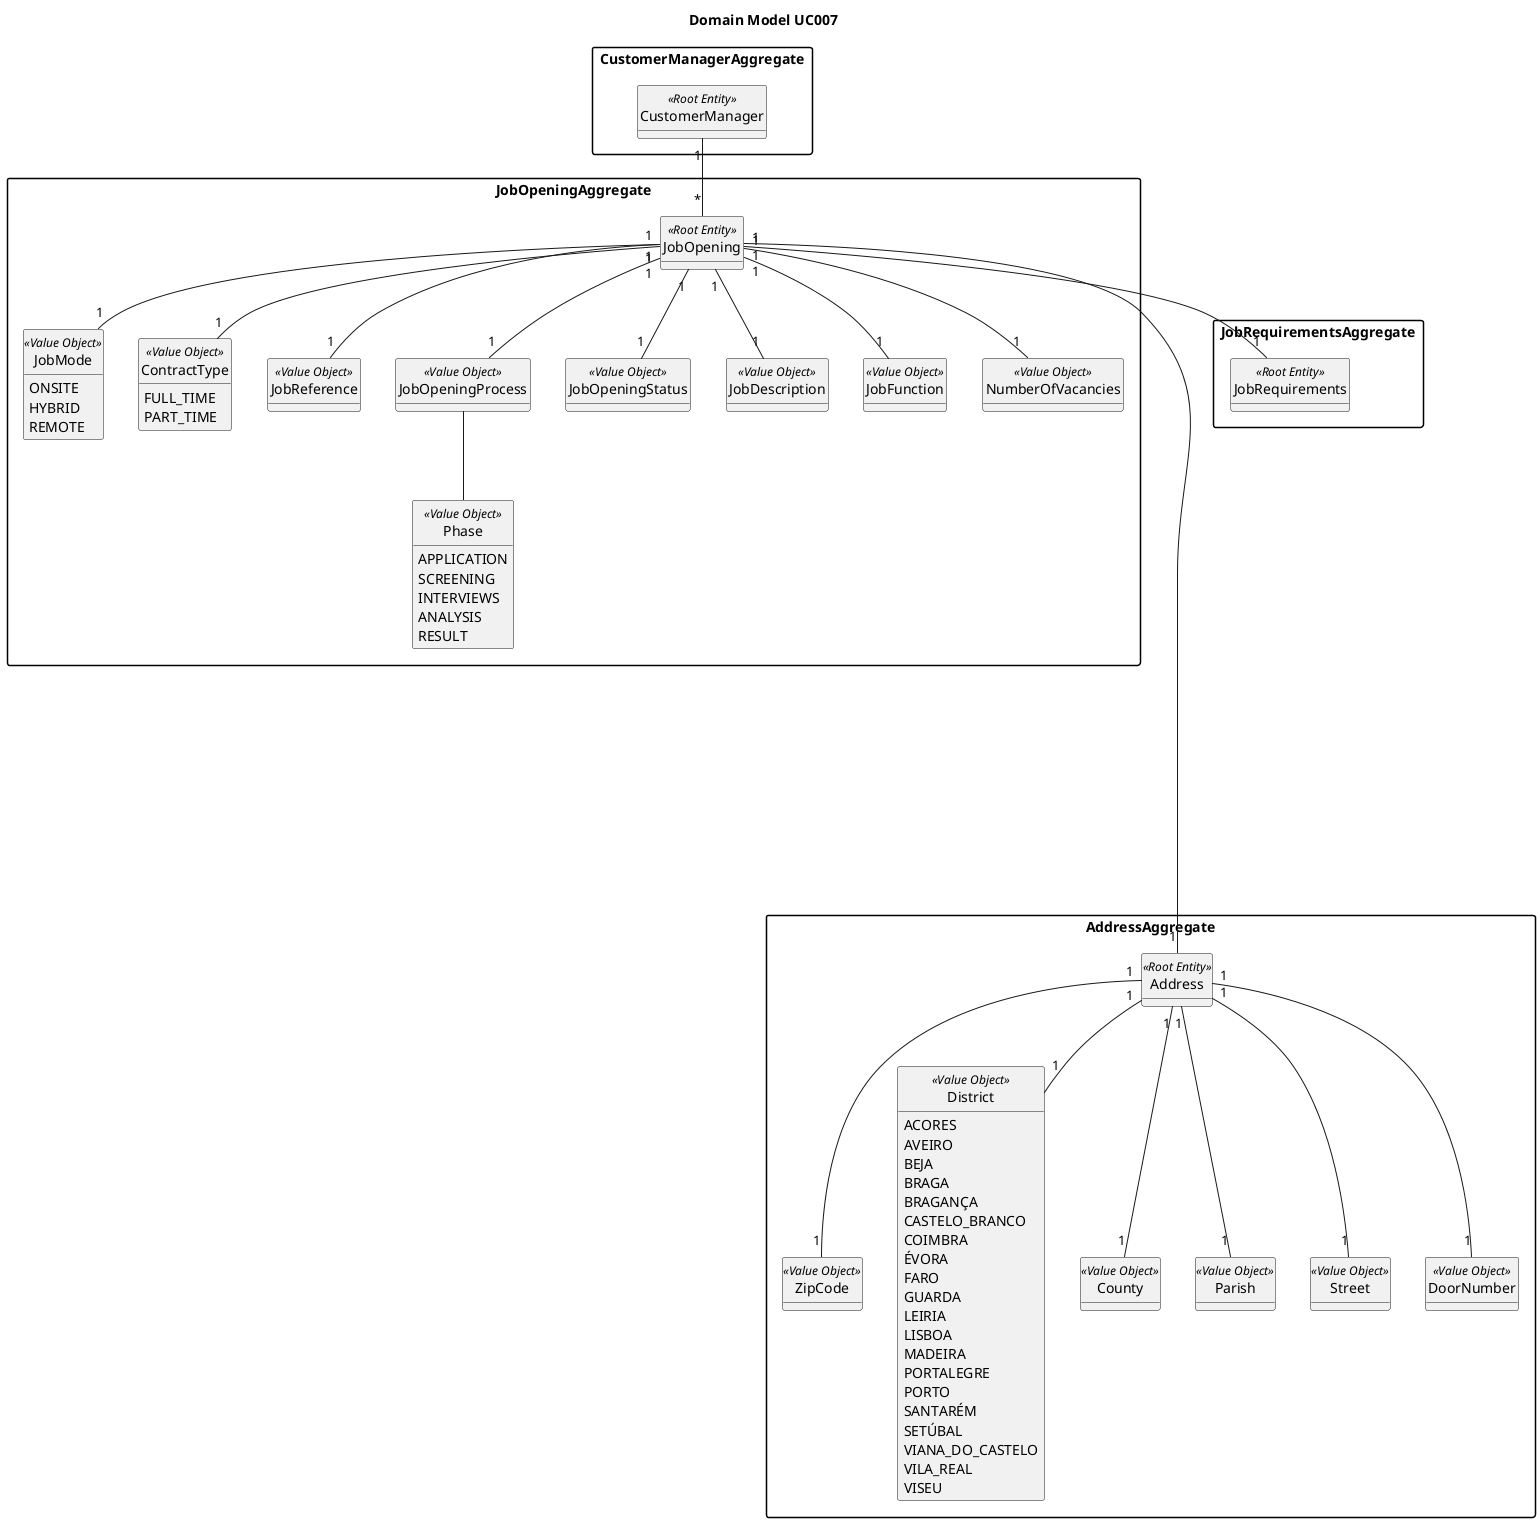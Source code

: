 @startuml
skinparam monochrome true
skinparam packageStyle rectangle
skinparam shadowing false

skinparam classAttributeIconSize 0

hide circle
hide methods

title Domain Model UC007

package JobOpeningAggregate {
    class JobOpening <<Root Entity>>
    enum JobMode <<Value Object>> {
        ONSITE
        HYBRID
        REMOTE
    }
    class ContractType <<Value Object>> {
        FULL_TIME
        PART_TIME
    }
    class JobReference <<Value Object>>
    class JobOpeningProcess <<Value Object>>
    class JobOpeningStatus <<Value Object>>
    enum Phase <<Value Object>> {
        APPLICATION
        SCREENING
        INTERVIEWS
        ANALYSIS
        RESULT
    }
    class JobDescription <<Value Object>>
    class JobFunction <<Value Object>>
    class NumberOfVacancies <<Value Object>>
}


package CustomerManagerAggregate {
    class CustomerManager <<Root Entity>>
}

package AddressAggregate {
    class Address <<Root Entity>>
    class ZipCode <<Value Object>>
    enum District <<Value Object>> {
        ACORES
        AVEIRO
        BEJA
        BRAGA
        BRAGANÇA
        CASTELO_BRANCO
        COIMBRA
        ÉVORA
        FARO
        GUARDA
        LEIRIA
        LISBOA
        MADEIRA
        PORTALEGRE
        PORTO
        SANTARÉM
        SETÚBAL
        VIANA_DO_CASTELO
        VILA_REAL
        VISEU
    }
    class County <<Value Object>>
    class Parish <<Value Object>>
    class Street <<Value Object>>
    class DoorNumber <<Value Object>>
}

package JobRequirementsAggregate {
    class JobRequirements <<Root Entity>>
}
CustomerManager "1" -- "*" JobOpening

JobOpening "1" -------- "1" Address

JobOpening "1" -- "1" JobMode
JobOpening "1" -- "1" ContractType
JobOpening "1" -- "1" JobReference
JobOpening "1" -- "1" JobOpeningStatus
JobOpening "1" -- "1" JobDescription
JobOpening "1" -- "1" JobFunction
JobOpening "1" -- "1" JobRequirements
JobOpening "1" -- "1" NumberOfVacancies

JobOpening "1" -- "1" JobOpeningProcess
JobOpeningProcess -- Phase


Address "1" -- "1" ZipCode
Address "1" -- "1" District
Address "1" -- "1" County
Address "1" -- "1" Parish
Address "1" -- "1" Street
Address "1" -- "1" DoorNumber

@enduml